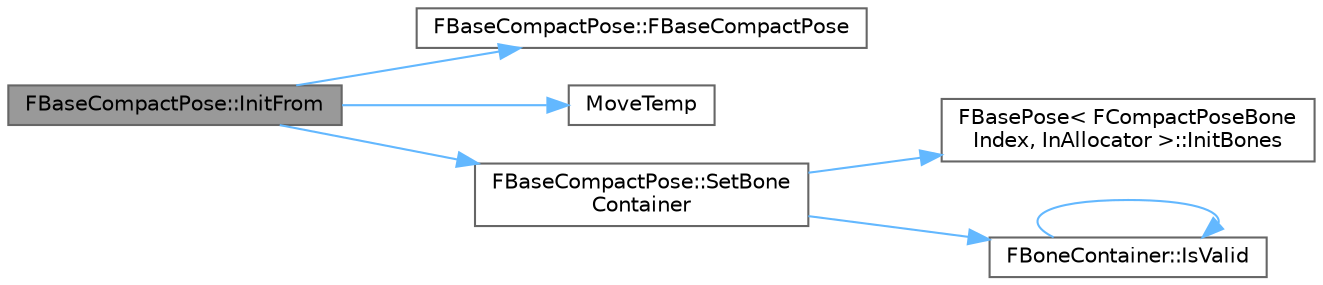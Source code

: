 digraph "FBaseCompactPose::InitFrom"
{
 // INTERACTIVE_SVG=YES
 // LATEX_PDF_SIZE
  bgcolor="transparent";
  edge [fontname=Helvetica,fontsize=10,labelfontname=Helvetica,labelfontsize=10];
  node [fontname=Helvetica,fontsize=10,shape=box,height=0.2,width=0.4];
  rankdir="LR";
  Node1 [id="Node000001",label="FBaseCompactPose::InitFrom",height=0.2,width=0.4,color="gray40", fillcolor="grey60", style="filled", fontcolor="black",tooltip=" "];
  Node1 -> Node2 [id="edge1_Node000001_Node000002",color="steelblue1",style="solid",tooltip=" "];
  Node2 [id="Node000002",label="FBaseCompactPose::FBaseCompactPose",height=0.2,width=0.4,color="grey40", fillcolor="white", style="filled",URL="$d0/ded/structFBaseCompactPose.html#a69be24e38152837cc50d6dc4dc178dde",tooltip=" "];
  Node1 -> Node3 [id="edge2_Node000001_Node000003",color="steelblue1",style="solid",tooltip=" "];
  Node3 [id="Node000003",label="MoveTemp",height=0.2,width=0.4,color="grey40", fillcolor="white", style="filled",URL="$d4/d24/UnrealTemplate_8h.html#ad5e6c049aeb9c9115fec514ba581dbb6",tooltip="MoveTemp will cast a reference to an rvalue reference."];
  Node1 -> Node4 [id="edge3_Node000001_Node000004",color="steelblue1",style="solid",tooltip=" "];
  Node4 [id="Node000004",label="FBaseCompactPose::SetBone\lContainer",height=0.2,width=0.4,color="grey40", fillcolor="white", style="filled",URL="$d0/ded/structFBaseCompactPose.html#af010b488df98b38d7291d2b7000b1328",tooltip=" "];
  Node4 -> Node5 [id="edge4_Node000004_Node000005",color="steelblue1",style="solid",tooltip=" "];
  Node5 [id="Node000005",label="FBasePose\< FCompactPoseBone\lIndex, InAllocator \>::InitBones",height=0.2,width=0.4,color="grey40", fillcolor="white", style="filled",URL="$d3/db6/structFBasePose.html#a42ad48b9d27c311df9a566729523ed59",tooltip=" "];
  Node4 -> Node6 [id="edge5_Node000004_Node000006",color="steelblue1",style="solid",tooltip=" "];
  Node6 [id="Node000006",label="FBoneContainer::IsValid",height=0.2,width=0.4,color="grey40", fillcolor="white", style="filled",URL="$d2/d4f/structFBoneContainer.html#a00b3e7805374f7b68abd9cb1d336a6a0",tooltip="Returns true if FBoneContainer is Valid."];
  Node6 -> Node6 [id="edge6_Node000006_Node000006",color="steelblue1",style="solid",tooltip=" "];
}
